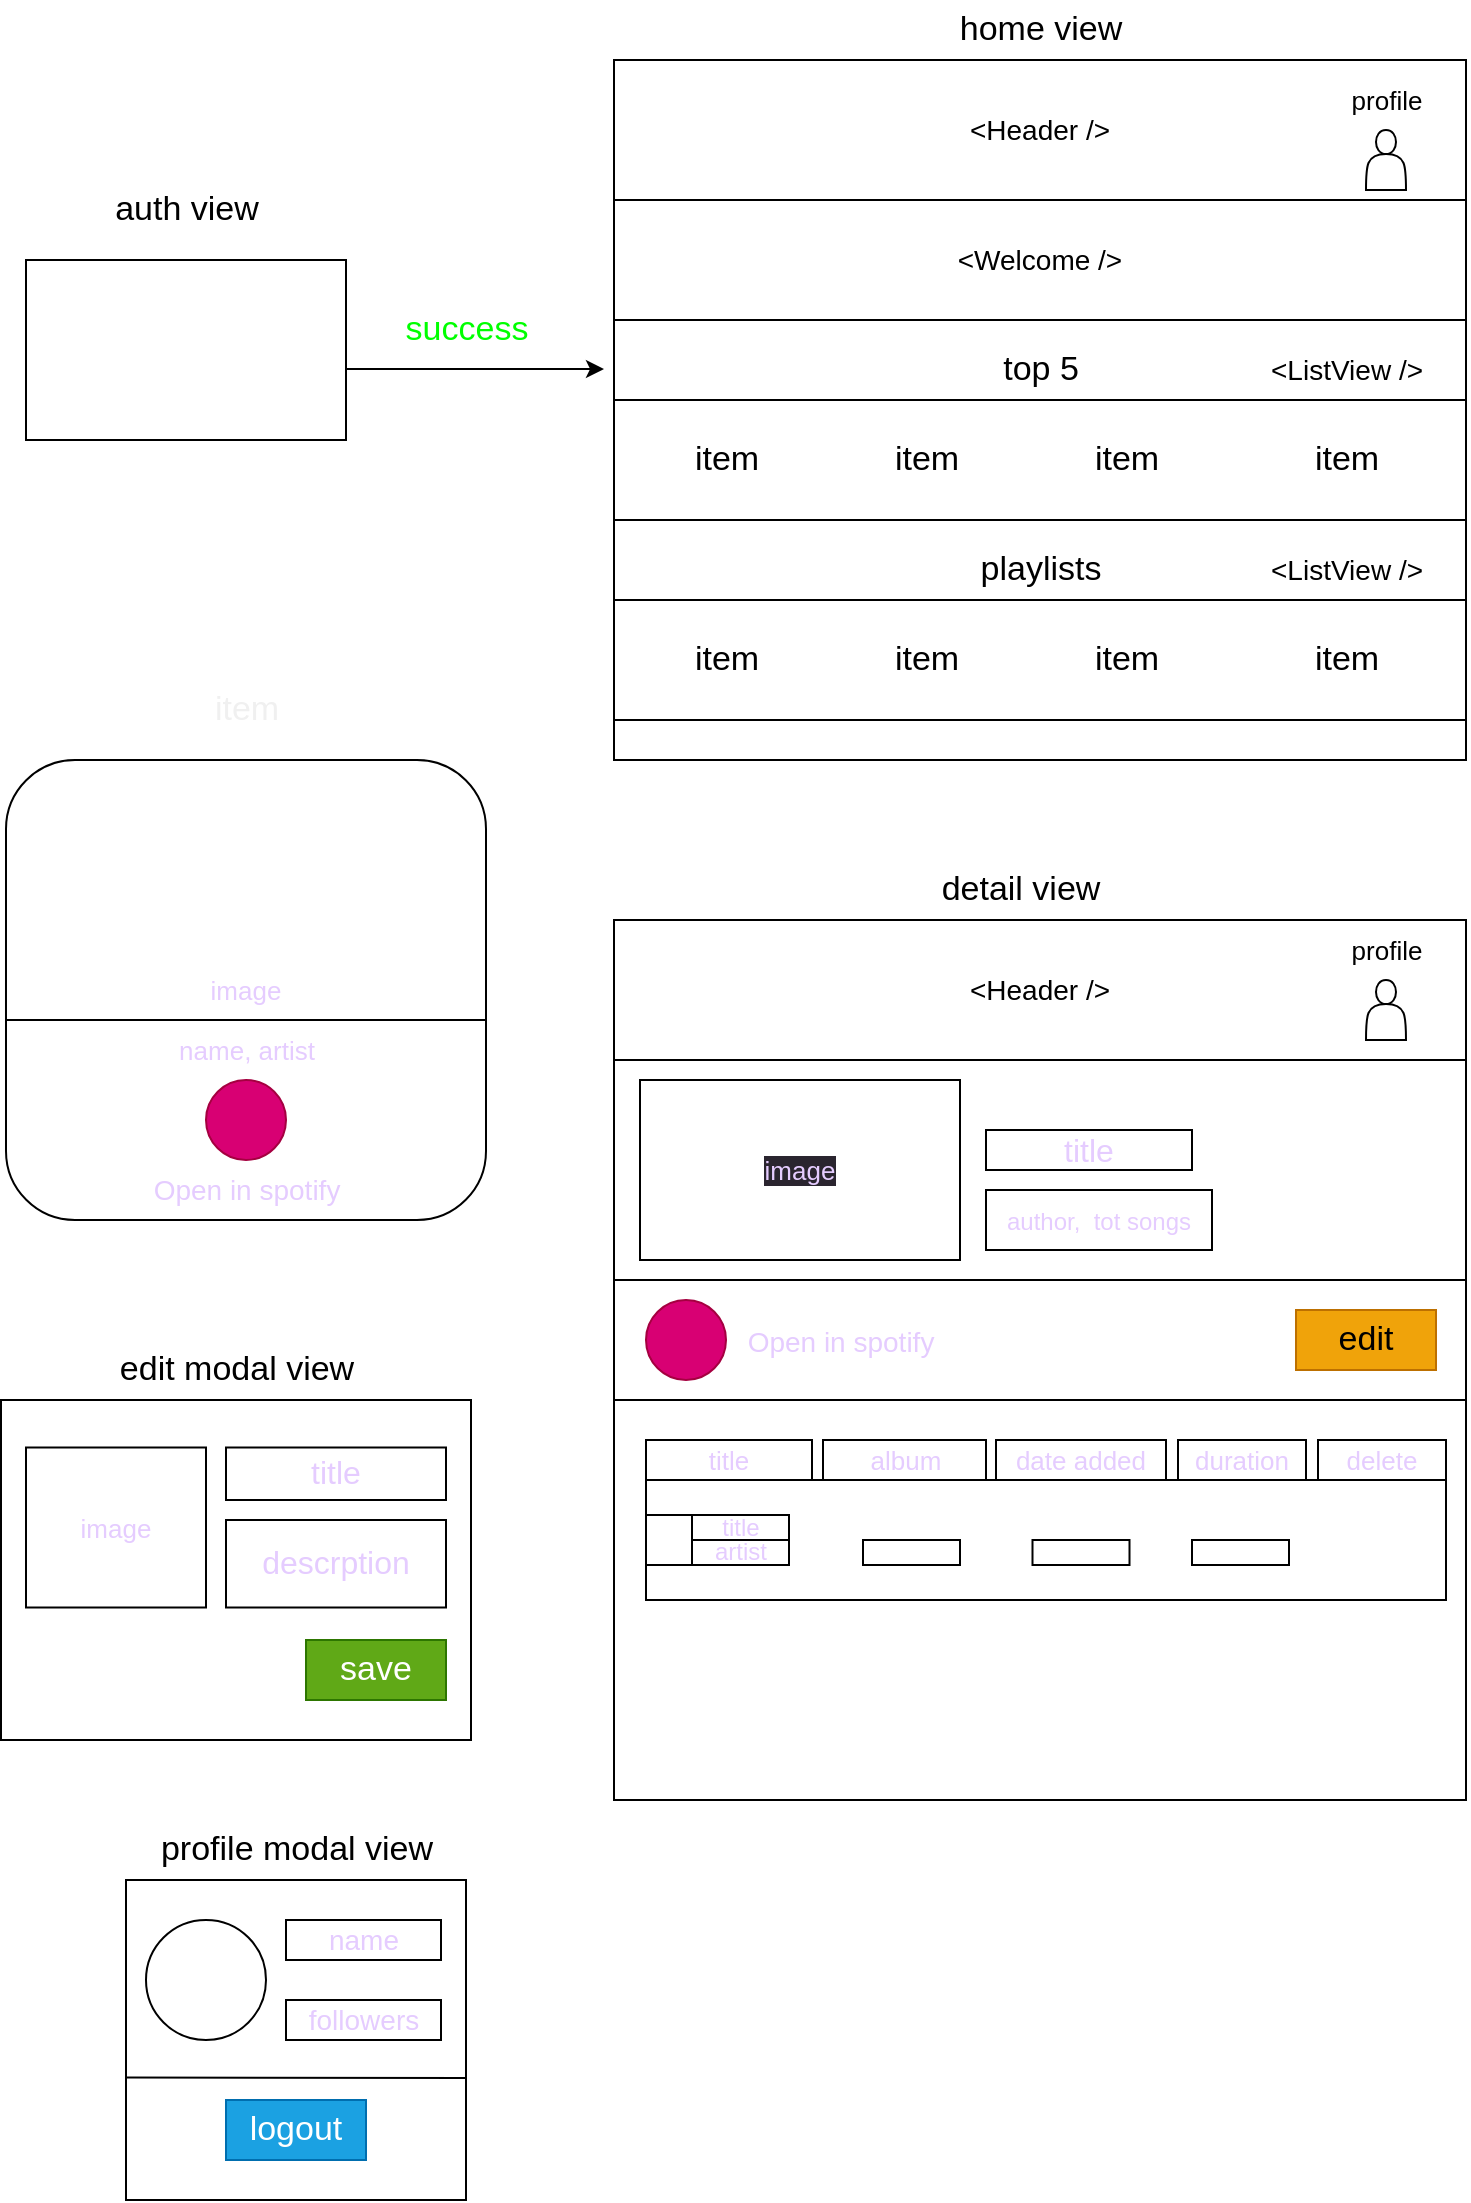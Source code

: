<mxfile>
    <diagram id="tsWLS8wr__AluGIupdLF" name="Page-1">
        <mxGraphModel dx="1193" dy="891" grid="1" gridSize="10" guides="1" tooltips="1" connect="1" arrows="1" fold="1" page="1" pageScale="1" pageWidth="827" pageHeight="1169" math="0" shadow="0">
            <root>
                <mxCell id="0"/>
                <mxCell id="1" parent="0"/>
                <mxCell id="65" value="" style="rounded=1;whiteSpace=wrap;html=1;fontSize=13;fontColor=#E5CCFF;arcSize=22;" vertex="1" parent="1">
                    <mxGeometry x="360" y="325" width="60" height="50" as="geometry"/>
                </mxCell>
                <mxCell id="66" value="" style="rounded=1;whiteSpace=wrap;html=1;fontSize=13;fontColor=#E5CCFF;arcSize=22;" vertex="1" parent="1">
                    <mxGeometry x="460" y="325" width="60" height="50" as="geometry"/>
                </mxCell>
                <mxCell id="67" value="" style="rounded=1;whiteSpace=wrap;html=1;fontSize=13;fontColor=#E5CCFF;arcSize=22;" vertex="1" parent="1">
                    <mxGeometry x="560" y="325" width="60" height="50" as="geometry"/>
                </mxCell>
                <mxCell id="68" value="" style="rounded=1;whiteSpace=wrap;html=1;fontSize=13;fontColor=#E5CCFF;arcSize=22;" vertex="1" parent="1">
                    <mxGeometry x="670" y="325" width="60" height="50" as="geometry"/>
                </mxCell>
                <mxCell id="69" value="" style="rounded=1;whiteSpace=wrap;html=1;fontSize=13;fontColor=#E5CCFF;arcSize=22;" vertex="1" parent="1">
                    <mxGeometry x="670" y="225" width="60" height="50" as="geometry"/>
                </mxCell>
                <mxCell id="70" value="" style="rounded=1;whiteSpace=wrap;html=1;fontSize=13;fontColor=#E5CCFF;arcSize=22;" vertex="1" parent="1">
                    <mxGeometry x="560" y="225" width="60" height="50" as="geometry"/>
                </mxCell>
                <mxCell id="71" value="" style="rounded=1;whiteSpace=wrap;html=1;fontSize=13;fontColor=#E5CCFF;arcSize=22;" vertex="1" parent="1">
                    <mxGeometry x="460" y="225" width="60" height="50" as="geometry"/>
                </mxCell>
                <mxCell id="72" value="" style="rounded=1;whiteSpace=wrap;html=1;fontSize=13;fontColor=#E5CCFF;arcSize=22;" vertex="1" parent="1">
                    <mxGeometry x="360" y="225" width="60" height="50" as="geometry"/>
                </mxCell>
                <mxCell id="4" style="edgeStyle=none;html=1;" edge="1" parent="1">
                    <mxGeometry relative="1" as="geometry">
                        <mxPoint x="329" y="204.5" as="targetPoint"/>
                        <mxPoint x="200" y="204.5" as="sourcePoint"/>
                    </mxGeometry>
                </mxCell>
                <mxCell id="3" value="" style="rounded=0;whiteSpace=wrap;html=1;" vertex="1" parent="1">
                    <mxGeometry x="334" y="60" width="426" height="340" as="geometry"/>
                </mxCell>
                <mxCell id="5" value="" style="rounded=0;whiteSpace=wrap;html=1;" vertex="1" parent="1">
                    <mxGeometry x="40" y="150" width="160" height="90" as="geometry"/>
                </mxCell>
                <mxCell id="7" value="&lt;font style=&quot;font-size: 14px;&quot;&gt;&amp;lt;Welcome /&amp;gt;&lt;/font&gt;" style="rounded=0;whiteSpace=wrap;html=1;" vertex="1" parent="1">
                    <mxGeometry x="334" y="120" width="426" height="60" as="geometry"/>
                </mxCell>
                <mxCell id="8" value="" style="rounded=0;whiteSpace=wrap;html=1;" vertex="1" parent="1">
                    <mxGeometry x="334" y="220" width="426" height="60" as="geometry"/>
                </mxCell>
                <mxCell id="9" value="&lt;font style=&quot;font-size: 14px;&quot;&gt;&amp;lt;Header /&amp;gt;&lt;/font&gt;" style="rounded=0;whiteSpace=wrap;html=1;" vertex="1" parent="1">
                    <mxGeometry x="334" y="50" width="426" height="70" as="geometry"/>
                </mxCell>
                <mxCell id="10" value="&lt;span style=&quot;font-size: 17px;&quot;&gt;home view&lt;/span&gt;" style="text;html=1;align=center;verticalAlign=middle;resizable=0;points=[];autosize=1;strokeColor=none;fillColor=none;" vertex="1" parent="1">
                    <mxGeometry x="497" y="20" width="100" height="30" as="geometry"/>
                </mxCell>
                <mxCell id="11" value="&lt;font style=&quot;font-size: 17px;&quot;&gt;auth view&lt;/font&gt;" style="text;html=1;align=center;verticalAlign=middle;resizable=0;points=[];autosize=1;strokeColor=none;fillColor=none;" vertex="1" parent="1">
                    <mxGeometry x="70" y="110" width="100" height="30" as="geometry"/>
                </mxCell>
                <mxCell id="17" value="" style="rounded=0;whiteSpace=wrap;html=1;" vertex="1" parent="1">
                    <mxGeometry x="334" y="320" width="426" height="60" as="geometry"/>
                </mxCell>
                <mxCell id="23" value="playlists" style="text;html=1;align=center;verticalAlign=middle;resizable=0;points=[];autosize=1;strokeColor=none;fillColor=none;fontSize=17;" vertex="1" parent="1">
                    <mxGeometry x="507" y="290" width="80" height="30" as="geometry"/>
                </mxCell>
                <mxCell id="24" value="top 5" style="text;html=1;align=center;verticalAlign=middle;resizable=0;points=[];autosize=1;strokeColor=none;fillColor=none;fontSize=17;" vertex="1" parent="1">
                    <mxGeometry x="517" y="190" width="60" height="30" as="geometry"/>
                </mxCell>
                <mxCell id="27" value="&lt;font style=&quot;font-size: 13px;&quot;&gt;profile&lt;/font&gt;" style="text;html=1;align=center;verticalAlign=middle;resizable=0;points=[];autosize=1;strokeColor=none;fillColor=none;fontSize=17;" vertex="1" parent="1">
                    <mxGeometry x="690" y="55" width="60" height="30" as="geometry"/>
                </mxCell>
                <mxCell id="31" value="item" style="text;html=1;align=center;verticalAlign=middle;resizable=0;points=[];autosize=1;strokeColor=none;fillColor=none;fontSize=17;" vertex="1" parent="1">
                    <mxGeometry x="360" y="235" width="60" height="30" as="geometry"/>
                </mxCell>
                <mxCell id="32" value="&lt;font color=&quot;#00ff00&quot;&gt;success&lt;/font&gt;" style="text;html=1;align=center;verticalAlign=middle;resizable=0;points=[];autosize=1;strokeColor=none;fillColor=none;fontSize=17;" vertex="1" parent="1">
                    <mxGeometry x="220" y="170" width="80" height="30" as="geometry"/>
                </mxCell>
                <mxCell id="33" value="item" style="text;html=1;align=center;verticalAlign=middle;resizable=0;points=[];autosize=1;strokeColor=none;fillColor=none;fontSize=17;" vertex="1" parent="1">
                    <mxGeometry x="670" y="335" width="60" height="30" as="geometry"/>
                </mxCell>
                <mxCell id="34" value="item" style="text;html=1;align=center;verticalAlign=middle;resizable=0;points=[];autosize=1;strokeColor=none;fillColor=none;fontSize=17;" vertex="1" parent="1">
                    <mxGeometry x="560" y="335" width="60" height="30" as="geometry"/>
                </mxCell>
                <mxCell id="35" value="item" style="text;html=1;align=center;verticalAlign=middle;resizable=0;points=[];autosize=1;strokeColor=none;fillColor=none;fontSize=17;" vertex="1" parent="1">
                    <mxGeometry x="460" y="335" width="60" height="30" as="geometry"/>
                </mxCell>
                <mxCell id="36" value="item" style="text;html=1;align=center;verticalAlign=middle;resizable=0;points=[];autosize=1;strokeColor=none;fillColor=none;fontSize=17;" vertex="1" parent="1">
                    <mxGeometry x="360" y="335" width="60" height="30" as="geometry"/>
                </mxCell>
                <mxCell id="37" value="item" style="text;html=1;align=center;verticalAlign=middle;resizable=0;points=[];autosize=1;strokeColor=none;fillColor=none;fontSize=17;" vertex="1" parent="1">
                    <mxGeometry x="670" y="235" width="60" height="30" as="geometry"/>
                </mxCell>
                <mxCell id="38" value="item" style="text;html=1;align=center;verticalAlign=middle;resizable=0;points=[];autosize=1;strokeColor=none;fillColor=none;fontSize=17;" vertex="1" parent="1">
                    <mxGeometry x="560" y="235" width="60" height="30" as="geometry"/>
                </mxCell>
                <mxCell id="39" value="item" style="text;html=1;align=center;verticalAlign=middle;resizable=0;points=[];autosize=1;strokeColor=none;fillColor=none;fontSize=17;" vertex="1" parent="1">
                    <mxGeometry x="460" y="235" width="60" height="30" as="geometry"/>
                </mxCell>
                <mxCell id="44" value="" style="shape=actor;whiteSpace=wrap;html=1;fontSize=13;fontColor=#00FF00;" vertex="1" parent="1">
                    <mxGeometry x="710" y="85" width="20" height="30" as="geometry"/>
                </mxCell>
                <mxCell id="45" value="&lt;span style=&quot;color: rgb(229, 204, 255);&quot;&gt;image&lt;/span&gt;" style="rounded=1;whiteSpace=wrap;html=1;fontSize=13;fontColor=#00FF00;" vertex="1" parent="1">
                    <mxGeometry x="30" y="400" width="240" height="230" as="geometry"/>
                </mxCell>
                <mxCell id="46" value="" style="endArrow=none;html=1;fontSize=13;fontColor=#00FF00;" edge="1" parent="1">
                    <mxGeometry width="50" height="50" relative="1" as="geometry">
                        <mxPoint x="30" y="530" as="sourcePoint"/>
                        <mxPoint x="270" y="530" as="targetPoint"/>
                        <Array as="points">
                            <mxPoint x="270" y="530"/>
                        </Array>
                    </mxGeometry>
                </mxCell>
                <mxCell id="47" value="name, artist" style="text;html=1;align=center;verticalAlign=middle;resizable=0;points=[];autosize=1;strokeColor=none;fillColor=none;fontSize=13;fontColor=#E5CCFF;" vertex="1" parent="1">
                    <mxGeometry x="105" y="530" width="90" height="30" as="geometry"/>
                </mxCell>
                <mxCell id="40" value="&lt;span style=&quot;color: rgb(240, 240, 240); font-size: 17px;&quot;&gt;item&lt;/span&gt;" style="text;html=1;align=center;verticalAlign=middle;resizable=0;points=[];autosize=1;strokeColor=none;fillColor=none;fontSize=13;fontColor=#00FF00;" vertex="1" parent="1">
                    <mxGeometry x="120" y="360" width="60" height="30" as="geometry"/>
                </mxCell>
                <mxCell id="51" value="" style="rounded=0;whiteSpace=wrap;html=1;" vertex="1" parent="1">
                    <mxGeometry x="334" y="480" width="426" height="440" as="geometry"/>
                </mxCell>
                <mxCell id="53" value="&lt;font style=&quot;font-size: 14px;&quot;&gt;&amp;lt;ListView /&amp;gt;&lt;/font&gt;" style="text;html=1;align=center;verticalAlign=middle;resizable=0;points=[];autosize=1;strokeColor=none;fillColor=none;strokeWidth=1;perimeterSpacing=0;" vertex="1" parent="1">
                    <mxGeometry x="650" y="290" width="100" height="30" as="geometry"/>
                </mxCell>
                <mxCell id="61" value="&lt;font style=&quot;font-size: 14px;&quot;&gt;&amp;lt;ListView /&amp;gt;&lt;/font&gt;" style="text;html=1;align=center;verticalAlign=middle;resizable=0;points=[];autosize=1;strokeColor=none;fillColor=none;strokeWidth=1;perimeterSpacing=0;" vertex="1" parent="1">
                    <mxGeometry x="650" y="190" width="100" height="30" as="geometry"/>
                </mxCell>
                <mxCell id="62" value="&lt;span style=&quot;font-size: 17px;&quot;&gt;detail view&lt;/span&gt;" style="text;html=1;align=center;verticalAlign=middle;resizable=0;points=[];autosize=1;strokeColor=none;fillColor=none;" vertex="1" parent="1">
                    <mxGeometry x="487" y="450" width="100" height="30" as="geometry"/>
                </mxCell>
                <mxCell id="73" value="&lt;div style=&quot;text-align: left;&quot;&gt;&lt;br&gt;&lt;/div&gt;" style="rounded=0;whiteSpace=wrap;html=1;" vertex="1" parent="1">
                    <mxGeometry x="334" y="540" width="426" height="120" as="geometry"/>
                </mxCell>
                <mxCell id="74" value="&lt;meta charset=&quot;utf-8&quot;&gt;&lt;span style=&quot;color: rgb(229, 204, 255); font-family: Helvetica; font-size: 13px; font-style: normal; font-variant-ligatures: normal; font-variant-caps: normal; font-weight: 400; letter-spacing: normal; orphans: 2; text-align: center; text-indent: 0px; text-transform: none; widows: 2; word-spacing: 0px; -webkit-text-stroke-width: 0px; background-color: rgb(42, 37, 47); text-decoration-thickness: initial; text-decoration-style: initial; text-decoration-color: initial; float: none; display: inline !important;&quot;&gt;image&lt;/span&gt;" style="rounded=0;whiteSpace=wrap;html=1;" vertex="1" parent="1">
                    <mxGeometry x="347" y="560" width="160" height="90" as="geometry"/>
                </mxCell>
                <mxCell id="75" value="&lt;span style=&quot;font-size: 12px; text-align: left;&quot;&gt;author,&amp;nbsp; tot songs&lt;/span&gt;" style="rounded=0;whiteSpace=wrap;html=1;strokeWidth=1;fontSize=14;fontColor=#E5CCFF;" vertex="1" parent="1">
                    <mxGeometry x="520" y="615" width="113" height="30" as="geometry"/>
                </mxCell>
                <mxCell id="76" value="&lt;span style=&quot;text-align: left;&quot;&gt;&lt;font style=&quot;font-size: 16px;&quot;&gt;title&lt;/font&gt;&lt;/span&gt;" style="rounded=0;whiteSpace=wrap;html=1;strokeWidth=1;fontSize=14;fontColor=#E5CCFF;" vertex="1" parent="1">
                    <mxGeometry x="520" y="585" width="103" height="20" as="geometry"/>
                </mxCell>
                <mxCell id="77" value="&lt;font style=&quot;font-size: 14px;&quot;&gt;&amp;lt;Header /&amp;gt;&lt;/font&gt;" style="rounded=0;whiteSpace=wrap;html=1;" vertex="1" parent="1">
                    <mxGeometry x="334" y="480" width="426" height="70" as="geometry"/>
                </mxCell>
                <mxCell id="78" value="" style="rounded=0;whiteSpace=wrap;html=1;strokeWidth=1;fontSize=16;fontColor=#E5CCFF;" vertex="1" parent="1">
                    <mxGeometry x="350" y="760" width="400" height="60" as="geometry"/>
                </mxCell>
                <mxCell id="82" value="" style="ellipse;whiteSpace=wrap;html=1;aspect=fixed;strokeWidth=1;fontSize=16;fillColor=#d80073;strokeColor=#A50040;fontColor=#ffffff;" vertex="1" parent="1">
                    <mxGeometry x="350" y="670" width="40" height="40" as="geometry"/>
                </mxCell>
                <mxCell id="84" value="&lt;font style=&quot;font-size: 14px;&quot;&gt;Open in spotify&lt;/font&gt;" style="text;html=1;align=center;verticalAlign=middle;resizable=0;points=[];autosize=1;strokeColor=none;fillColor=none;fontSize=16;fontColor=#E5CCFF;" vertex="1" parent="1">
                    <mxGeometry x="387" y="675" width="120" height="30" as="geometry"/>
                </mxCell>
                <mxCell id="85" value="&lt;font style=&quot;font-size: 13px;&quot;&gt;profile&lt;/font&gt;" style="text;html=1;align=center;verticalAlign=middle;resizable=0;points=[];autosize=1;strokeColor=none;fillColor=none;fontSize=17;" vertex="1" parent="1">
                    <mxGeometry x="690" y="480" width="60" height="30" as="geometry"/>
                </mxCell>
                <mxCell id="86" value="" style="shape=actor;whiteSpace=wrap;html=1;fontSize=13;fontColor=#00FF00;" vertex="1" parent="1">
                    <mxGeometry x="710" y="510" width="20" height="30" as="geometry"/>
                </mxCell>
                <mxCell id="89" value="&lt;span style=&quot;text-align: left;&quot;&gt;&lt;font style=&quot;font-size: 13px;&quot;&gt;title&lt;/font&gt;&lt;/span&gt;" style="rounded=0;whiteSpace=wrap;html=1;strokeWidth=1;fontSize=14;fontColor=#E5CCFF;" vertex="1" parent="1">
                    <mxGeometry x="350" y="740" width="83" height="20" as="geometry"/>
                </mxCell>
                <mxCell id="90" value="&lt;span style=&quot;text-align: left;&quot;&gt;&lt;font style=&quot;font-size: 13px;&quot;&gt;album&lt;/font&gt;&lt;/span&gt;" style="rounded=0;whiteSpace=wrap;html=1;strokeWidth=1;fontSize=14;fontColor=#E5CCFF;" vertex="1" parent="1">
                    <mxGeometry x="438.5" y="740" width="81.5" height="20" as="geometry"/>
                </mxCell>
                <mxCell id="91" value="&lt;span style=&quot;text-align: left;&quot;&gt;&lt;font style=&quot;font-size: 13px;&quot;&gt;date added&lt;/font&gt;&lt;/span&gt;" style="rounded=0;whiteSpace=wrap;html=1;strokeWidth=1;fontSize=14;fontColor=#E5CCFF;" vertex="1" parent="1">
                    <mxGeometry x="525" y="740" width="85" height="20" as="geometry"/>
                </mxCell>
                <mxCell id="92" value="&lt;span style=&quot;text-align: left;&quot;&gt;&lt;font style=&quot;font-size: 13px;&quot;&gt;duration&lt;/font&gt;&lt;/span&gt;" style="rounded=0;whiteSpace=wrap;html=1;strokeWidth=1;fontSize=14;fontColor=#E5CCFF;" vertex="1" parent="1">
                    <mxGeometry x="616" y="740" width="64" height="20" as="geometry"/>
                </mxCell>
                <mxCell id="93" value="" style="rounded=0;whiteSpace=wrap;html=1;" vertex="1" parent="1">
                    <mxGeometry x="350" y="777.5" width="23" height="25" as="geometry"/>
                </mxCell>
                <mxCell id="94" value="&lt;span style=&quot;text-align: left; font-size: 12px;&quot;&gt;&lt;font style=&quot;font-size: 12px;&quot;&gt;title&lt;/font&gt;&lt;/span&gt;" style="rounded=0;whiteSpace=wrap;html=1;strokeWidth=1;fontSize=12;fontColor=#E5CCFF;" vertex="1" parent="1">
                    <mxGeometry x="373" y="777.5" width="48.5" height="12.5" as="geometry"/>
                </mxCell>
                <mxCell id="95" value="&lt;span style=&quot;text-align: left; font-size: 12px;&quot;&gt;&lt;font style=&quot;font-size: 12px;&quot;&gt;artist&lt;/font&gt;&lt;/span&gt;" style="rounded=0;whiteSpace=wrap;html=1;strokeWidth=1;fontSize=12;fontColor=#E5CCFF;" vertex="1" parent="1">
                    <mxGeometry x="373" y="790" width="48.5" height="12.5" as="geometry"/>
                </mxCell>
                <mxCell id="97" value="" style="rounded=0;whiteSpace=wrap;html=1;strokeWidth=1;fontSize=12;fontColor=#E5CCFF;" vertex="1" parent="1">
                    <mxGeometry x="458.5" y="790" width="48.5" height="12.5" as="geometry"/>
                </mxCell>
                <mxCell id="98" value="" style="rounded=0;whiteSpace=wrap;html=1;strokeWidth=1;fontSize=12;fontColor=#E5CCFF;" vertex="1" parent="1">
                    <mxGeometry x="623" y="790" width="48.5" height="12.5" as="geometry"/>
                </mxCell>
                <mxCell id="99" value="" style="rounded=0;whiteSpace=wrap;html=1;strokeWidth=1;fontSize=12;fontColor=#E5CCFF;" vertex="1" parent="1">
                    <mxGeometry x="543.25" y="790" width="48.5" height="12.5" as="geometry"/>
                </mxCell>
                <mxCell id="103" value="&lt;font style=&quot;font-size: 14px;&quot;&gt;&amp;lt;PlaylistHeader /&amp;gt;&lt;/font&gt;" style="text;html=1;align=center;verticalAlign=middle;resizable=0;points=[];autosize=1;strokeColor=none;fillColor=none;fontSize=12;fontColor=#FFFFFF;" vertex="1" parent="1">
                    <mxGeometry x="620" y="555" width="140" height="30" as="geometry"/>
                </mxCell>
                <mxCell id="105" value="&lt;font style=&quot;font-size: 14px;&quot;&gt;&amp;lt;Song /&amp;gt;&lt;/font&gt;" style="text;html=1;align=center;verticalAlign=middle;resizable=0;points=[];autosize=1;strokeColor=none;fillColor=none;fontSize=12;fontColor=#FFFFFF;" vertex="1" parent="1">
                    <mxGeometry x="670" y="830" width="80" height="30" as="geometry"/>
                </mxCell>
                <mxCell id="106" value="" style="endArrow=none;html=1;fontSize=14;fontColor=#FFFFFF;" edge="1" parent="1" target="51">
                    <mxGeometry width="50" height="50" relative="1" as="geometry">
                        <mxPoint x="334" y="720" as="sourcePoint"/>
                        <mxPoint x="384" y="670" as="targetPoint"/>
                        <Array as="points">
                            <mxPoint x="760" y="720"/>
                        </Array>
                    </mxGeometry>
                </mxCell>
                <mxCell id="110" value="" style="ellipse;whiteSpace=wrap;html=1;aspect=fixed;strokeWidth=1;fontSize=16;fillColor=#d80073;strokeColor=#A50040;fontColor=#ffffff;" vertex="1" parent="1">
                    <mxGeometry x="130" y="560" width="40" height="40" as="geometry"/>
                </mxCell>
                <mxCell id="111" value="&lt;span style=&quot;color: rgb(229, 204, 255);&quot;&gt;Open in spotify&lt;/span&gt;" style="text;html=1;align=center;verticalAlign=middle;resizable=0;points=[];autosize=1;strokeColor=none;fillColor=none;fontSize=14;fontColor=#FFFFFF;" vertex="1" parent="1">
                    <mxGeometry x="90" y="600" width="120" height="30" as="geometry"/>
                </mxCell>
                <mxCell id="112" value="&lt;span style=&quot;text-align: left;&quot;&gt;&lt;font style=&quot;font-size: 13px;&quot;&gt;delete&lt;/font&gt;&lt;/span&gt;" style="rounded=0;whiteSpace=wrap;html=1;strokeWidth=1;fontSize=14;fontColor=#E5CCFF;" vertex="1" parent="1">
                    <mxGeometry x="686" y="740" width="64" height="20" as="geometry"/>
                </mxCell>
                <mxCell id="113" value="X" style="text;html=1;align=center;verticalAlign=middle;resizable=0;points=[];autosize=1;strokeColor=none;fillColor=none;fontSize=14;fontColor=#FFFFFF;" vertex="1" parent="1">
                    <mxGeometry x="703" y="777.5" width="30" height="30" as="geometry"/>
                </mxCell>
                <mxCell id="115" value="&lt;font style=&quot;font-size: 17px;&quot;&gt;edit&lt;/font&gt;" style="rounded=0;whiteSpace=wrap;html=1;strokeWidth=1;fontSize=14;fontColor=#000000;fillColor=#f0a30a;strokeColor=#BD7000;" vertex="1" parent="1">
                    <mxGeometry x="675" y="675" width="70" height="30" as="geometry"/>
                </mxCell>
                <mxCell id="116" value="&lt;span style=&quot;font-size: 17px;&quot;&gt;edit modal view&lt;/span&gt;" style="text;html=1;align=center;verticalAlign=middle;resizable=0;points=[];autosize=1;strokeColor=none;fillColor=none;" vertex="1" parent="1">
                    <mxGeometry x="75" y="690" width="140" height="30" as="geometry"/>
                </mxCell>
                <mxCell id="117" value="" style="rounded=0;whiteSpace=wrap;html=1;" vertex="1" parent="1">
                    <mxGeometry x="27.5" y="720" width="235" height="170" as="geometry"/>
                </mxCell>
                <mxCell id="118" value="&lt;span style=&quot;color: rgb(229, 204, 255); font-size: 13px;&quot;&gt;image&lt;/span&gt;" style="rounded=0;whiteSpace=wrap;html=1;strokeWidth=1;fontSize=17;fontColor=#FFFFFF;" vertex="1" parent="1">
                    <mxGeometry x="40" y="743.75" width="90" height="80" as="geometry"/>
                </mxCell>
                <mxCell id="119" value="&lt;span style=&quot;color: rgb(229, 204, 255); font-size: 16px; text-align: left;&quot;&gt;title&lt;/span&gt;" style="rounded=0;whiteSpace=wrap;html=1;strokeWidth=1;fontSize=17;fontColor=#FFFFFF;" vertex="1" parent="1">
                    <mxGeometry x="140" y="743.75" width="110" height="26.25" as="geometry"/>
                </mxCell>
                <mxCell id="120" value="&lt;div style=&quot;text-align: left;&quot;&gt;&lt;span style=&quot;background-color: initial; font-size: 16px;&quot;&gt;&lt;font color=&quot;#e5ccff&quot;&gt;descrption&lt;/font&gt;&lt;/span&gt;&lt;/div&gt;" style="rounded=0;whiteSpace=wrap;html=1;strokeWidth=1;fontSize=17;fontColor=#FFFFFF;" vertex="1" parent="1">
                    <mxGeometry x="140" y="780" width="110" height="43.75" as="geometry"/>
                </mxCell>
                <mxCell id="121" value="&lt;font style=&quot;font-size: 17px;&quot;&gt;save&lt;/font&gt;" style="rounded=0;whiteSpace=wrap;html=1;strokeWidth=1;fontSize=14;fillColor=#60a917;strokeColor=#2D7600;fontColor=#ffffff;" vertex="1" parent="1">
                    <mxGeometry x="180" y="840" width="70" height="30" as="geometry"/>
                </mxCell>
                <mxCell id="125" value="&lt;span style=&quot;font-size: 17px;&quot;&gt;profile modal view&lt;/span&gt;" style="text;html=1;align=center;verticalAlign=middle;resizable=0;points=[];autosize=1;strokeColor=none;fillColor=none;" vertex="1" parent="1">
                    <mxGeometry x="95" y="930" width="160" height="30" as="geometry"/>
                </mxCell>
                <mxCell id="126" value="" style="rounded=0;whiteSpace=wrap;html=1;" vertex="1" parent="1">
                    <mxGeometry x="90" y="960" width="170" height="160" as="geometry"/>
                </mxCell>
                <mxCell id="128" value="&lt;span style=&quot;color: rgb(229, 204, 255); text-align: left;&quot;&gt;&lt;font style=&quot;font-size: 14px;&quot;&gt;name&lt;/font&gt;&lt;/span&gt;" style="rounded=0;whiteSpace=wrap;html=1;strokeWidth=1;fontSize=17;fontColor=#FFFFFF;" vertex="1" parent="1">
                    <mxGeometry x="170" y="980" width="77.5" height="20" as="geometry"/>
                </mxCell>
                <mxCell id="129" value="&lt;span style=&quot;color: rgb(229, 204, 255); text-align: left;&quot;&gt;&lt;font style=&quot;font-size: 14px;&quot;&gt;followers&lt;/font&gt;&lt;/span&gt;" style="rounded=0;whiteSpace=wrap;html=1;strokeWidth=1;fontSize=17;fontColor=#FFFFFF;" vertex="1" parent="1">
                    <mxGeometry x="170" y="1020" width="77.5" height="20" as="geometry"/>
                </mxCell>
                <mxCell id="134" value="" style="endArrow=none;html=1;fontSize=14;fontColor=#FFFFFF;" edge="1" parent="1" target="126">
                    <mxGeometry width="50" height="50" relative="1" as="geometry">
                        <mxPoint x="90" y="1080" as="sourcePoint"/>
                        <mxPoint x="140" y="1030" as="targetPoint"/>
                    </mxGeometry>
                </mxCell>
                <mxCell id="136" value="&lt;font style=&quot;font-size: 17px;&quot;&gt;logout&lt;/font&gt;" style="rounded=0;whiteSpace=wrap;html=1;strokeWidth=1;fontSize=14;fontColor=#ffffff;fillColor=#1ba1e2;strokeColor=#006EAF;" vertex="1" parent="1">
                    <mxGeometry x="140" y="1070" width="70" height="30" as="geometry"/>
                </mxCell>
                <mxCell id="137" value="" style="ellipse;whiteSpace=wrap;html=1;aspect=fixed;strokeWidth=1;fontSize=14;fontColor=#FFFFFF;" vertex="1" parent="1">
                    <mxGeometry x="100" y="980" width="60" height="60" as="geometry"/>
                </mxCell>
                <mxCell id="140" value="" style="endArrow=none;html=1;fontSize=14;fontColor=#FFFFFF;exitX=-0.002;exitY=0.617;exitDx=0;exitDy=0;exitPerimeter=0;" edge="1" parent="1" source="126">
                    <mxGeometry width="50" height="50" relative="1" as="geometry">
                        <mxPoint x="90" y="1065" as="sourcePoint"/>
                        <mxPoint x="260" y="1059" as="targetPoint"/>
                    </mxGeometry>
                </mxCell>
            </root>
        </mxGraphModel>
    </diagram>
</mxfile>